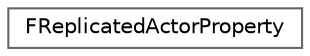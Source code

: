 digraph "Graphical Class Hierarchy"
{
 // INTERACTIVE_SVG=YES
 // LATEX_PDF_SIZE
  bgcolor="transparent";
  edge [fontname=Helvetica,fontsize=10,labelfontname=Helvetica,labelfontsize=10];
  node [fontname=Helvetica,fontsize=10,shape=box,height=0.2,width=0.4];
  rankdir="LR";
  Node0 [id="Node000000",label="FReplicatedActorProperty",height=0.2,width=0.4,color="grey40", fillcolor="white", style="filled",URL="$d3/ddd/structFReplicatedActorProperty.html",tooltip="struct containing property and offset for replicated actor properties"];
}
